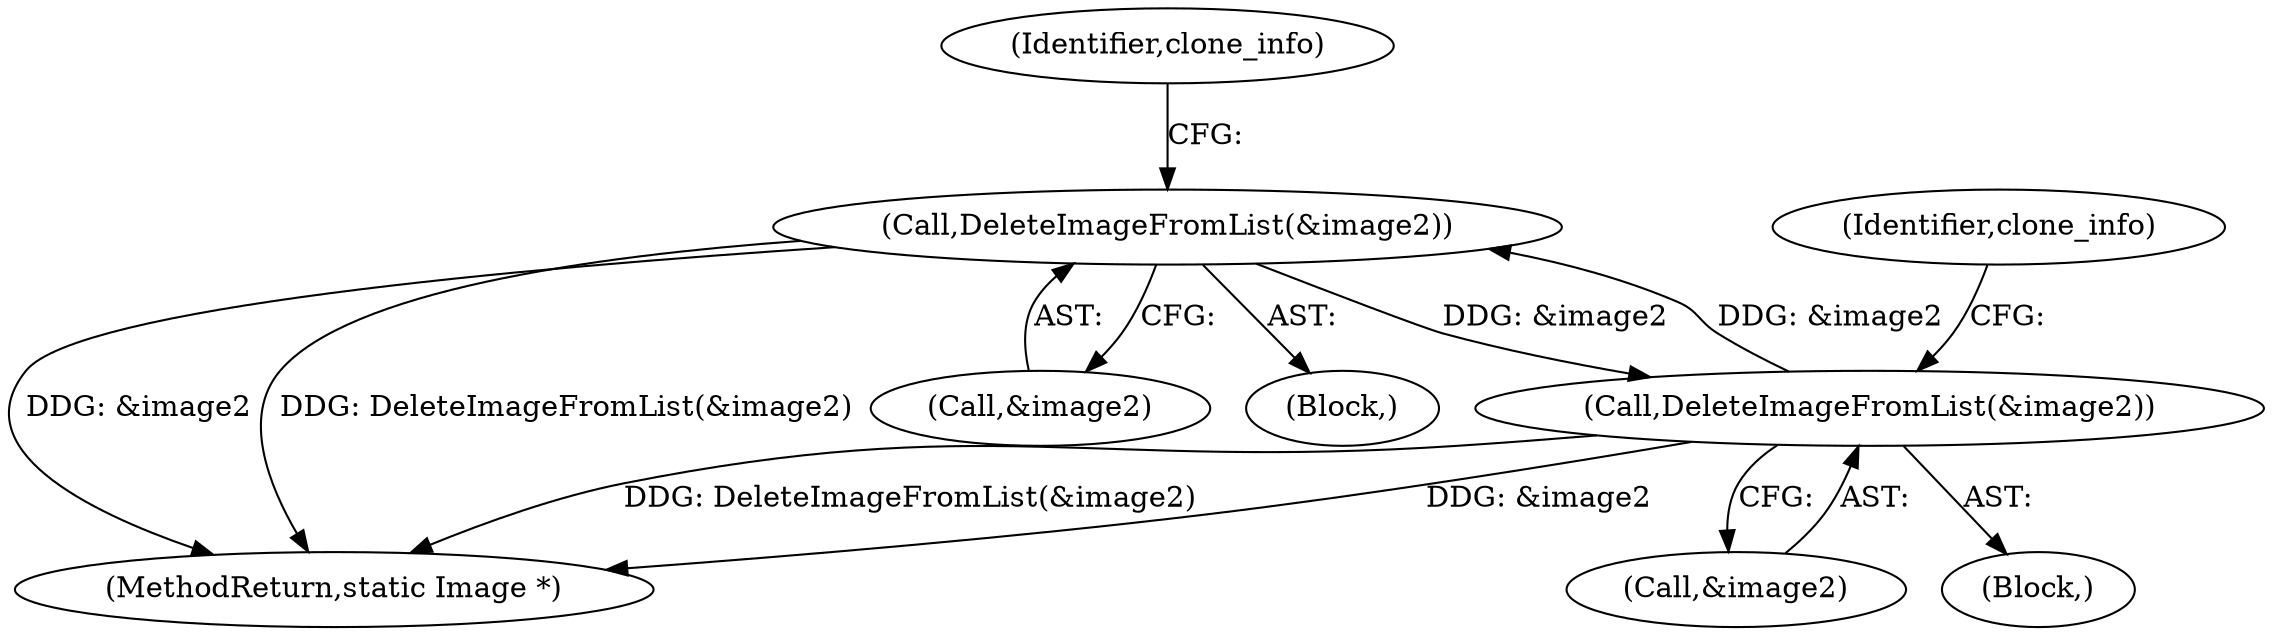 digraph "0_ImageMagick_e5c063a1007506ba69e97a35effcdef944421c89@pointer" {
"1001647" [label="(Call,DeleteImageFromList(&image2))"];
"1001734" [label="(Call,DeleteImageFromList(&image2))"];
"1001647" [label="(Call,DeleteImageFromList(&image2))"];
"1001651" [label="(Identifier,clone_info)"];
"1001647" [label="(Call,DeleteImageFromList(&image2))"];
"1001734" [label="(Call,DeleteImageFromList(&image2))"];
"1001735" [label="(Call,&image2)"];
"1001738" [label="(Identifier,clone_info)"];
"1001916" [label="(MethodReturn,static Image *)"];
"1001648" [label="(Call,&image2)"];
"1001646" [label="(Block,)"];
"1001733" [label="(Block,)"];
"1001647" -> "1001646"  [label="AST: "];
"1001647" -> "1001648"  [label="CFG: "];
"1001648" -> "1001647"  [label="AST: "];
"1001651" -> "1001647"  [label="CFG: "];
"1001647" -> "1001916"  [label="DDG: DeleteImageFromList(&image2)"];
"1001647" -> "1001916"  [label="DDG: &image2"];
"1001734" -> "1001647"  [label="DDG: &image2"];
"1001647" -> "1001734"  [label="DDG: &image2"];
"1001734" -> "1001733"  [label="AST: "];
"1001734" -> "1001735"  [label="CFG: "];
"1001735" -> "1001734"  [label="AST: "];
"1001738" -> "1001734"  [label="CFG: "];
"1001734" -> "1001916"  [label="DDG: &image2"];
"1001734" -> "1001916"  [label="DDG: DeleteImageFromList(&image2)"];
}
